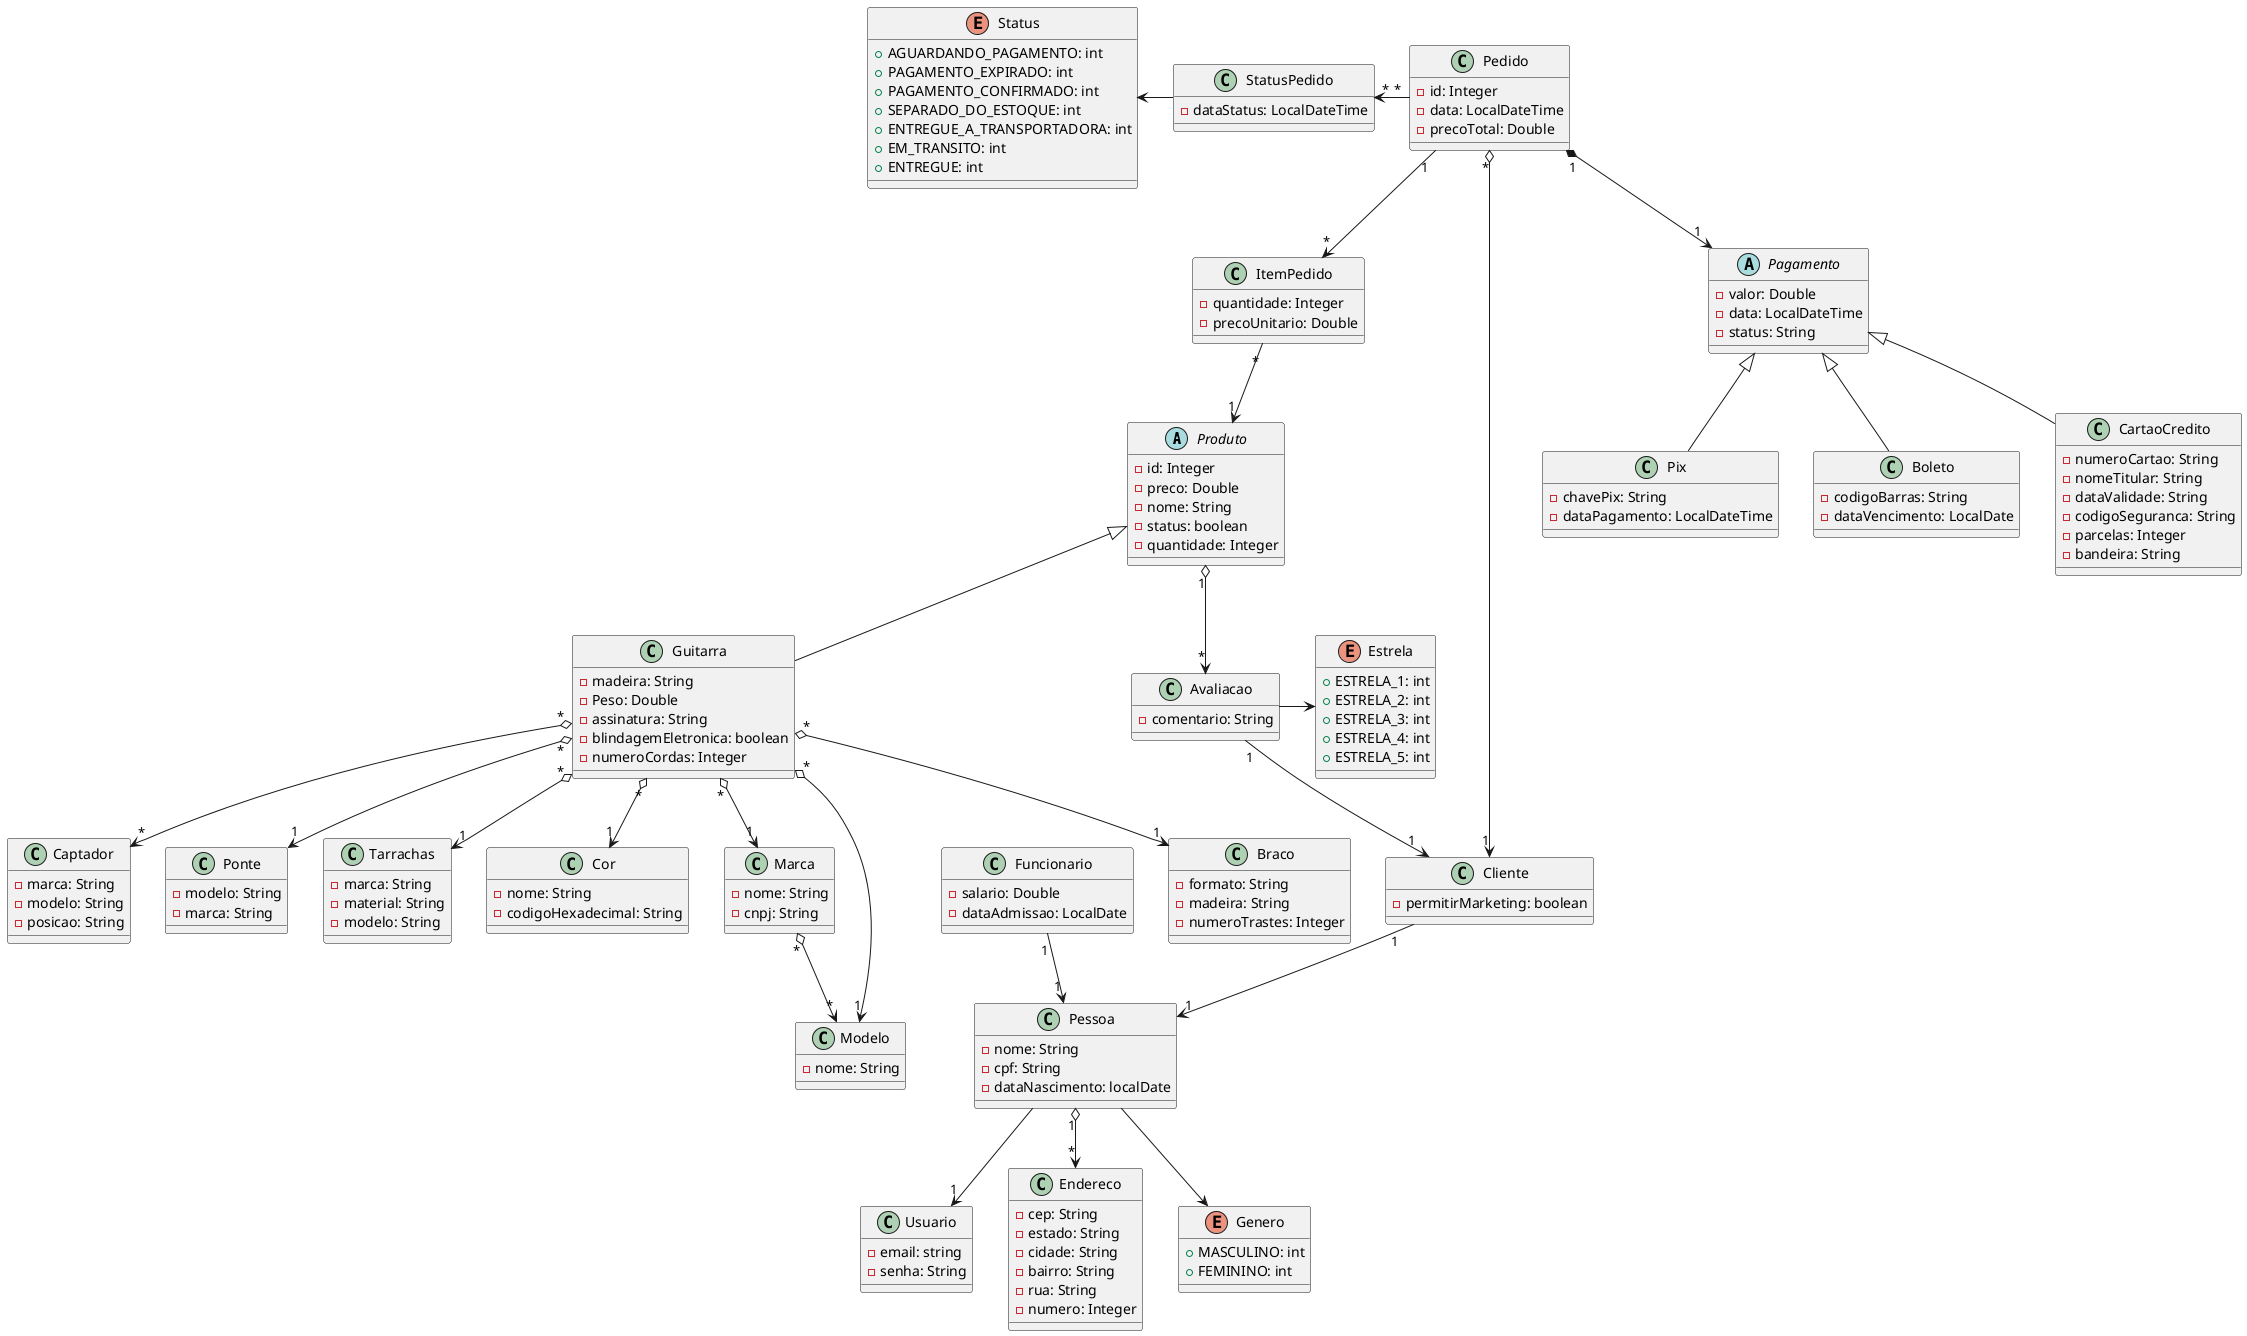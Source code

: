 @startuml uml
abstract class Produto {
    - id: Integer
    - preco: Double
    - nome: String
    - status: boolean
    - quantidade: Integer
}

class Guitarra extends Produto {
    - madeira: String
    - Peso: Double
    - assinatura: String
    - blindagemEletronica: boolean
    - numeroCordas: Integer
}

class Braco {
    - formato: String
    - madeira: String
    - numeroTrastes: Integer
}

class Captador {
    - marca: String
    - modelo: String
    - posicao: String
}

class Ponte {
    - modelo: String
    - marca: String
}

class Tarrachas {
    - marca: String
    - material: String
    - modelo: String
}

class Cor {
    - nome: String
    - codigoHexadecimal: String
}

Class Marca { 
    - nome: String
    - cnpj: String
}

Class Modelo { 
    - nome: String
}

class Pedido {
    - id: Integer
    - data: LocalDateTime
    - precoTotal: Double
}

class ItemPedido {
    - quantidade: Integer
    - precoUnitario: Double
}

class Pessoa {
    - nome: String
    - cpf: String
    - dataNascimento: localDate
}

class Usuario {
    - email: string
    - senha: String
}

class Cliente {
    - permitirMarketing: boolean
}

class Funcionario {
    - salario: Double
    - dataAdmissao: LocalDate
}

class Avaliacao {
    - comentario: String
}

enum Estrela {
    + ESTRELA_1: int
    + ESTRELA_2: int
    + ESTRELA_3: int
    + ESTRELA_4: int
    + ESTRELA_5: int
}

class Endereco {
    - cep: String
    - estado: String
    - cidade: String
    - bairro: String
    - rua: String
    - numero: Integer
}

abstract Pagamento {
    - valor: Double
    - data: LocalDateTime
    - status: String
}

class Boleto extends Pagamento {
    - codigoBarras: String
    - dataVencimento: LocalDate
}

class CartaoCredito extends Pagamento {
    - numeroCartao: String
    - nomeTitular: String
    - dataValidade: String
    - codigoSeguranca: String
    - parcelas: Integer
    - bandeira: String
}

class Pix extends Pagamento {
    - chavePix: String
    - dataPagamento: LocalDateTime
}

enum Genero {
    + MASCULINO: int
    + FEMININO: int
}

class StatusPedido {
    - dataStatus: LocalDateTime
}

enum Status {
    + AGUARDANDO_PAGAMENTO: int
    + PAGAMENTO_EXPIRADO: int
    + PAGAMENTO_CONFIRMADO: int
    + SEPARADO_DO_ESTOQUE: int
    + ENTREGUE_A_TRANSPORTADORA: int
    + EM_TRANSITO: int
    + ENTREGUE: int
}


Guitarra "*" o--> "1" Braco
Guitarra "*" o--> "*" Captador
Guitarra "*" o--> "1" Ponte
Guitarra "*" o--> "1" Tarrachas
Guitarra "*" o--> "1" Cor
Guitarra "*" o--> "1" Marca
Guitarra "*" o--> "1" Modelo

Marca "*" o--> "*" Modelo

ItemPedido "*" --> "1" Produto

Pedido "1" --> "*" ItemPedido

Pessoa --> "1" Usuario
Pessoa --> Genero
Pessoa "1" o--> "*" Endereco

Cliente "1" --> "1" Pessoa
Funcionario "1" -->"1" Pessoa

Pedido "*" o--> "1" Cliente
Pedido "1" *--> "1" Pagamento
Pedido "*" -left-> "*" StatusPedido
StatusPedido -left-> Status

Produto "1" o--> "*" Avaliacao
Avaliacao "1" --> "1" Cliente
Avaliacao -right-> Estrela

@enduml
